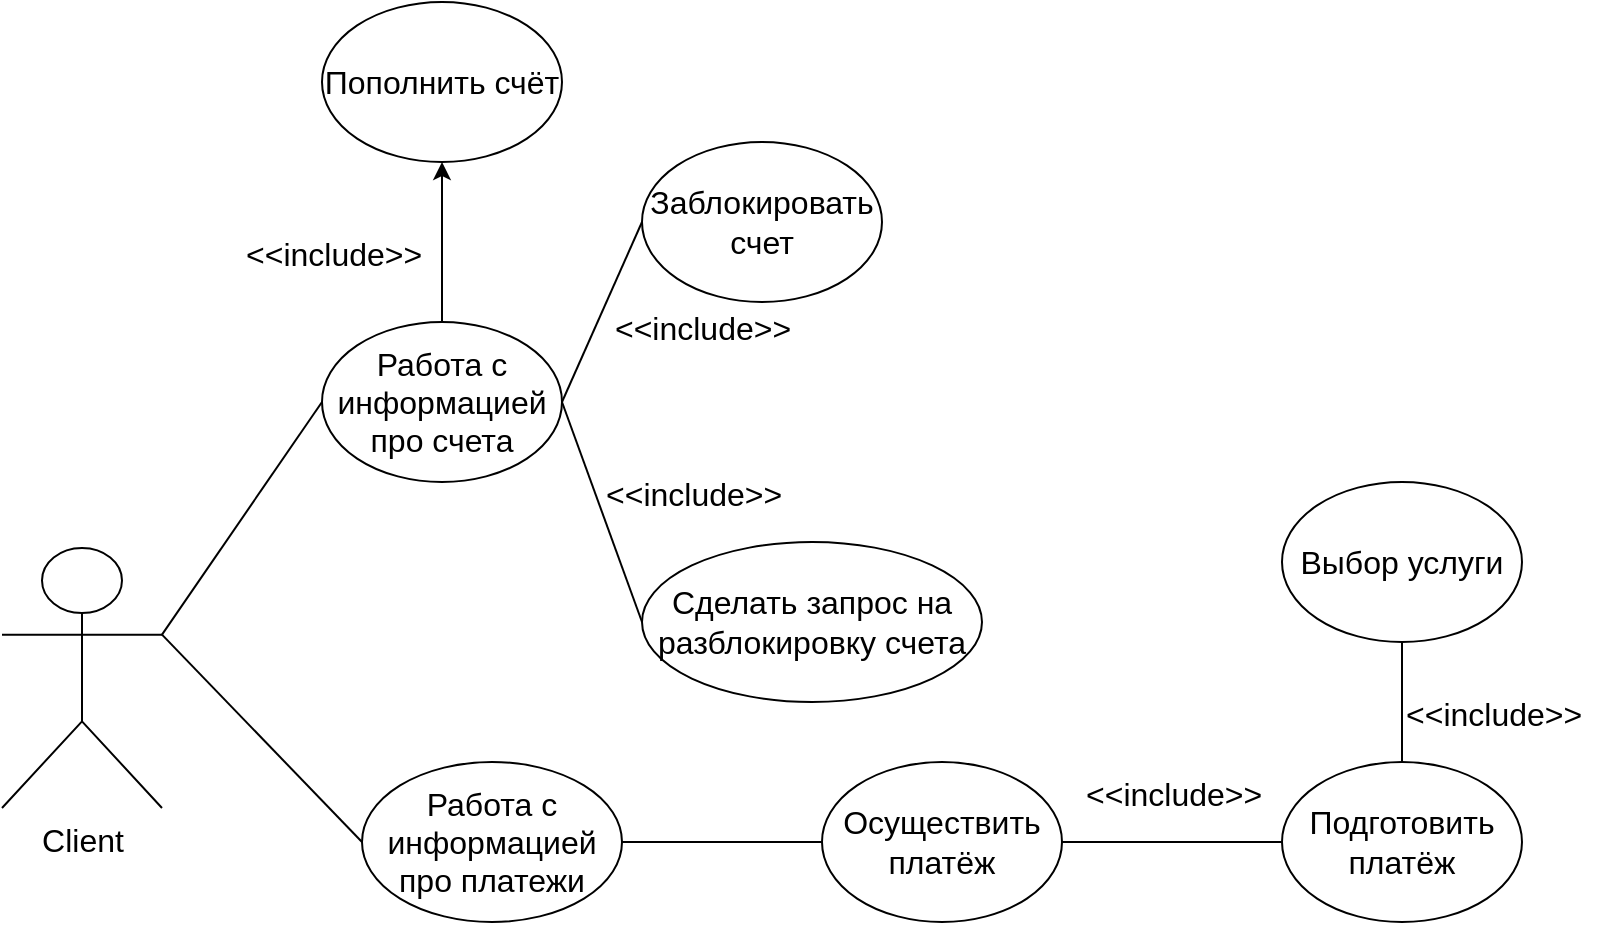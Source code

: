 <mxfile version="12.7.8" type="device"><diagram name="Page-1" id="e7e014a7-5840-1c2e-5031-d8a46d1fe8dd"><mxGraphModel dx="2207" dy="580" grid="1" gridSize="10" guides="1" tooltips="1" connect="1" arrows="1" fold="1" page="1" pageScale="1" pageWidth="1169" pageHeight="826" background="#ffffff" math="0" shadow="0"><root><mxCell id="0"/><mxCell id="1" parent="0"/><mxCell id="PJhHvVFoXqJwAMH9603E-58" value="Client" style="shape=umlActor;verticalLabelPosition=bottom;labelBackgroundColor=#ffffff;verticalAlign=top;html=1;outlineConnect=0;fontSize=16;" vertex="1" parent="1"><mxGeometry x="-610" y="373" width="80" height="130" as="geometry"/></mxCell><mxCell id="PJhHvVFoXqJwAMH9603E-59" style="edgeStyle=orthogonalEdgeStyle;rounded=0;orthogonalLoop=1;jettySize=auto;html=1;fontSize=16;entryX=0.5;entryY=1;entryDx=0;entryDy=0;" edge="1" parent="1" source="PJhHvVFoXqJwAMH9603E-60" target="PJhHvVFoXqJwAMH9603E-68"><mxGeometry relative="1" as="geometry"><mxPoint x="-410" y="180" as="targetPoint"/></mxGeometry></mxCell><mxCell id="PJhHvVFoXqJwAMH9603E-60" value="Работа с информацией про счета" style="ellipse;whiteSpace=wrap;html=1;fontSize=16;" vertex="1" parent="1"><mxGeometry x="-450" y="260" width="120" height="80" as="geometry"/></mxCell><mxCell id="PJhHvVFoXqJwAMH9603E-61" value="" style="endArrow=none;html=1;fontSize=16;exitX=1;exitY=0.333;exitDx=0;exitDy=0;exitPerimeter=0;entryX=0;entryY=0.5;entryDx=0;entryDy=0;" edge="1" parent="1" source="PJhHvVFoXqJwAMH9603E-58" target="PJhHvVFoXqJwAMH9603E-60"><mxGeometry width="50" height="50" relative="1" as="geometry"><mxPoint x="-530" y="260" as="sourcePoint"/><mxPoint x="-480" y="210" as="targetPoint"/></mxGeometry></mxCell><mxCell id="PJhHvVFoXqJwAMH9603E-62" value="" style="endArrow=none;html=1;fontSize=16;exitX=1;exitY=0.5;exitDx=0;exitDy=0;entryX=0;entryY=0.5;entryDx=0;entryDy=0;" edge="1" parent="1" source="PJhHvVFoXqJwAMH9603E-60" target="PJhHvVFoXqJwAMH9603E-64"><mxGeometry width="50" height="50" relative="1" as="geometry"><mxPoint x="-320" y="410" as="sourcePoint"/><mxPoint x="-290" y="210" as="targetPoint"/></mxGeometry></mxCell><mxCell id="PJhHvVFoXqJwAMH9603E-63" value="&amp;lt;&amp;lt;include&amp;gt;&amp;gt;" style="text;html=1;align=center;verticalAlign=middle;resizable=0;points=[];labelBackgroundColor=#ffffff;fontSize=16;" vertex="1" connectable="0" parent="1"><mxGeometry x="-190" y="200" as="geometry"><mxPoint x="-70" y="63" as="offset"/></mxGeometry></mxCell><mxCell id="PJhHvVFoXqJwAMH9603E-64" value="Заблокировать счет" style="ellipse;whiteSpace=wrap;html=1;fontSize=16;" vertex="1" parent="1"><mxGeometry x="-290" y="170" width="120" height="80" as="geometry"/></mxCell><mxCell id="PJhHvVFoXqJwAMH9603E-65" value="" style="endArrow=none;html=1;fontSize=16;exitX=1;exitY=0.5;exitDx=0;exitDy=0;entryX=0;entryY=0.5;entryDx=0;entryDy=0;" edge="1" parent="1" source="PJhHvVFoXqJwAMH9603E-60" target="PJhHvVFoXqJwAMH9603E-66"><mxGeometry width="50" height="50" relative="1" as="geometry"><mxPoint x="-320" y="310" as="sourcePoint"/><mxPoint x="-300" y="360" as="targetPoint"/></mxGeometry></mxCell><mxCell id="PJhHvVFoXqJwAMH9603E-66" value="Сделать запрос на разблокировку счета" style="ellipse;whiteSpace=wrap;html=1;fontSize=16;" vertex="1" parent="1"><mxGeometry x="-290" y="370" width="170" height="80" as="geometry"/></mxCell><mxCell id="PJhHvVFoXqJwAMH9603E-67" value="&amp;lt;&amp;lt;include&amp;gt;&amp;gt;" style="text;html=1;fontSize=16;" vertex="1" parent="1"><mxGeometry x="-310" y="330" width="100" height="30" as="geometry"/></mxCell><mxCell id="PJhHvVFoXqJwAMH9603E-68" value="Пополнить счёт" style="ellipse;whiteSpace=wrap;html=1;fontSize=16;" vertex="1" parent="1"><mxGeometry x="-450" y="100" width="120" height="80" as="geometry"/></mxCell><mxCell id="PJhHvVFoXqJwAMH9603E-69" value="&amp;lt;&amp;lt;include&amp;gt;&amp;gt;" style="text;html=1;fontSize=16;" vertex="1" parent="1"><mxGeometry x="-490" y="210" width="100" height="30" as="geometry"/></mxCell><mxCell id="PJhHvVFoXqJwAMH9603E-70" value="" style="endArrow=none;html=1;fontSize=16;exitX=1;exitY=0.333;exitDx=0;exitDy=0;exitPerimeter=0;entryX=0;entryY=0.5;entryDx=0;entryDy=0;" edge="1" parent="1" source="PJhHvVFoXqJwAMH9603E-58" target="PJhHvVFoXqJwAMH9603E-72"><mxGeometry width="50" height="50" relative="1" as="geometry"><mxPoint x="-520" y="343.333" as="sourcePoint"/><mxPoint x="-440" y="510" as="targetPoint"/></mxGeometry></mxCell><mxCell id="PJhHvVFoXqJwAMH9603E-72" value="Работа с информацией про платежи" style="ellipse;whiteSpace=wrap;html=1;fontSize=16;" vertex="1" parent="1"><mxGeometry x="-430" y="480" width="130" height="80" as="geometry"/></mxCell><mxCell id="PJhHvVFoXqJwAMH9603E-74" value="Осуществить платёж" style="ellipse;whiteSpace=wrap;html=1;fontSize=16;" vertex="1" parent="1"><mxGeometry x="-200" y="480" width="120" height="80" as="geometry"/></mxCell><mxCell id="PJhHvVFoXqJwAMH9603E-75" value="&amp;lt;&amp;lt;include&amp;gt;&amp;gt;" style="text;html=1;fontSize=16;" vertex="1" parent="1"><mxGeometry x="90" y="440" width="100" height="30" as="geometry"/></mxCell><mxCell id="PJhHvVFoXqJwAMH9603E-77" value="Подготовить платёж" style="ellipse;whiteSpace=wrap;html=1;fontSize=16;" vertex="1" parent="1"><mxGeometry x="30" y="480" width="120" height="80" as="geometry"/></mxCell><mxCell id="PJhHvVFoXqJwAMH9603E-78" value="Выбор услуги" style="ellipse;whiteSpace=wrap;html=1;fontSize=16;" vertex="1" parent="1"><mxGeometry x="30" y="340" width="120" height="80" as="geometry"/></mxCell><mxCell id="PJhHvVFoXqJwAMH9603E-79" value="&amp;lt;&amp;lt;include&amp;gt;&amp;gt;" style="text;html=1;fontSize=16;" vertex="1" parent="1"><mxGeometry x="-70" y="480" width="100" height="30" as="geometry"/></mxCell><mxCell id="PJhHvVFoXqJwAMH9603E-80" value="" style="endArrow=none;html=1;fontSize=16;exitX=1;exitY=0.5;exitDx=0;exitDy=0;entryX=0;entryY=0.5;entryDx=0;entryDy=0;" edge="1" parent="1" source="PJhHvVFoXqJwAMH9603E-72" target="PJhHvVFoXqJwAMH9603E-74"><mxGeometry width="50" height="50" relative="1" as="geometry"><mxPoint x="-520" y="426.333" as="sourcePoint"/><mxPoint x="-420" y="530" as="targetPoint"/></mxGeometry></mxCell><mxCell id="PJhHvVFoXqJwAMH9603E-83" value="" style="endArrow=none;html=1;fontSize=16;exitX=1;exitY=0.5;exitDx=0;exitDy=0;entryX=0;entryY=0.5;entryDx=0;entryDy=0;" edge="1" parent="1" source="PJhHvVFoXqJwAMH9603E-74" target="PJhHvVFoXqJwAMH9603E-77"><mxGeometry width="50" height="50" relative="1" as="geometry"><mxPoint x="-510" y="436.333" as="sourcePoint"/><mxPoint x="-410" y="540" as="targetPoint"/></mxGeometry></mxCell><mxCell id="PJhHvVFoXqJwAMH9603E-84" value="" style="endArrow=none;html=1;fontSize=16;exitX=0.5;exitY=0;exitDx=0;exitDy=0;entryX=0.5;entryY=1;entryDx=0;entryDy=0;" edge="1" parent="1" source="PJhHvVFoXqJwAMH9603E-77" target="PJhHvVFoXqJwAMH9603E-78"><mxGeometry width="50" height="50" relative="1" as="geometry"><mxPoint x="-70" y="530" as="sourcePoint"/><mxPoint x="40" y="530" as="targetPoint"/></mxGeometry></mxCell></root></mxGraphModel></diagram></mxfile>